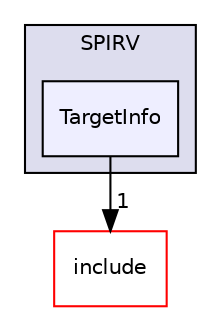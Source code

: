 digraph "lib/Target/SPIRV/TargetInfo" {
  bgcolor=transparent;
  compound=true
  node [ fontsize="10", fontname="Helvetica"];
  edge [ labelfontsize="10", labelfontname="Helvetica"];
  subgraph clusterdir_ac3785bb61599da224f3f094ecb2eaf7 {
    graph [ bgcolor="#ddddee", pencolor="black", label="SPIRV" fontname="Helvetica", fontsize="10", URL="dir_ac3785bb61599da224f3f094ecb2eaf7.html"]
  dir_1c7a3c615072cba8848962af9beed454 [shape=box, label="TargetInfo", style="filled", fillcolor="#eeeeff", pencolor="black", URL="dir_1c7a3c615072cba8848962af9beed454.html"];
  }
  dir_d44c64559bbebec7f509842c48db8b23 [shape=box label="include" color="red" URL="dir_d44c64559bbebec7f509842c48db8b23.html"];
  dir_1c7a3c615072cba8848962af9beed454->dir_d44c64559bbebec7f509842c48db8b23 [headlabel="1", labeldistance=1.5 headhref="dir_000189_000001.html"];
}
